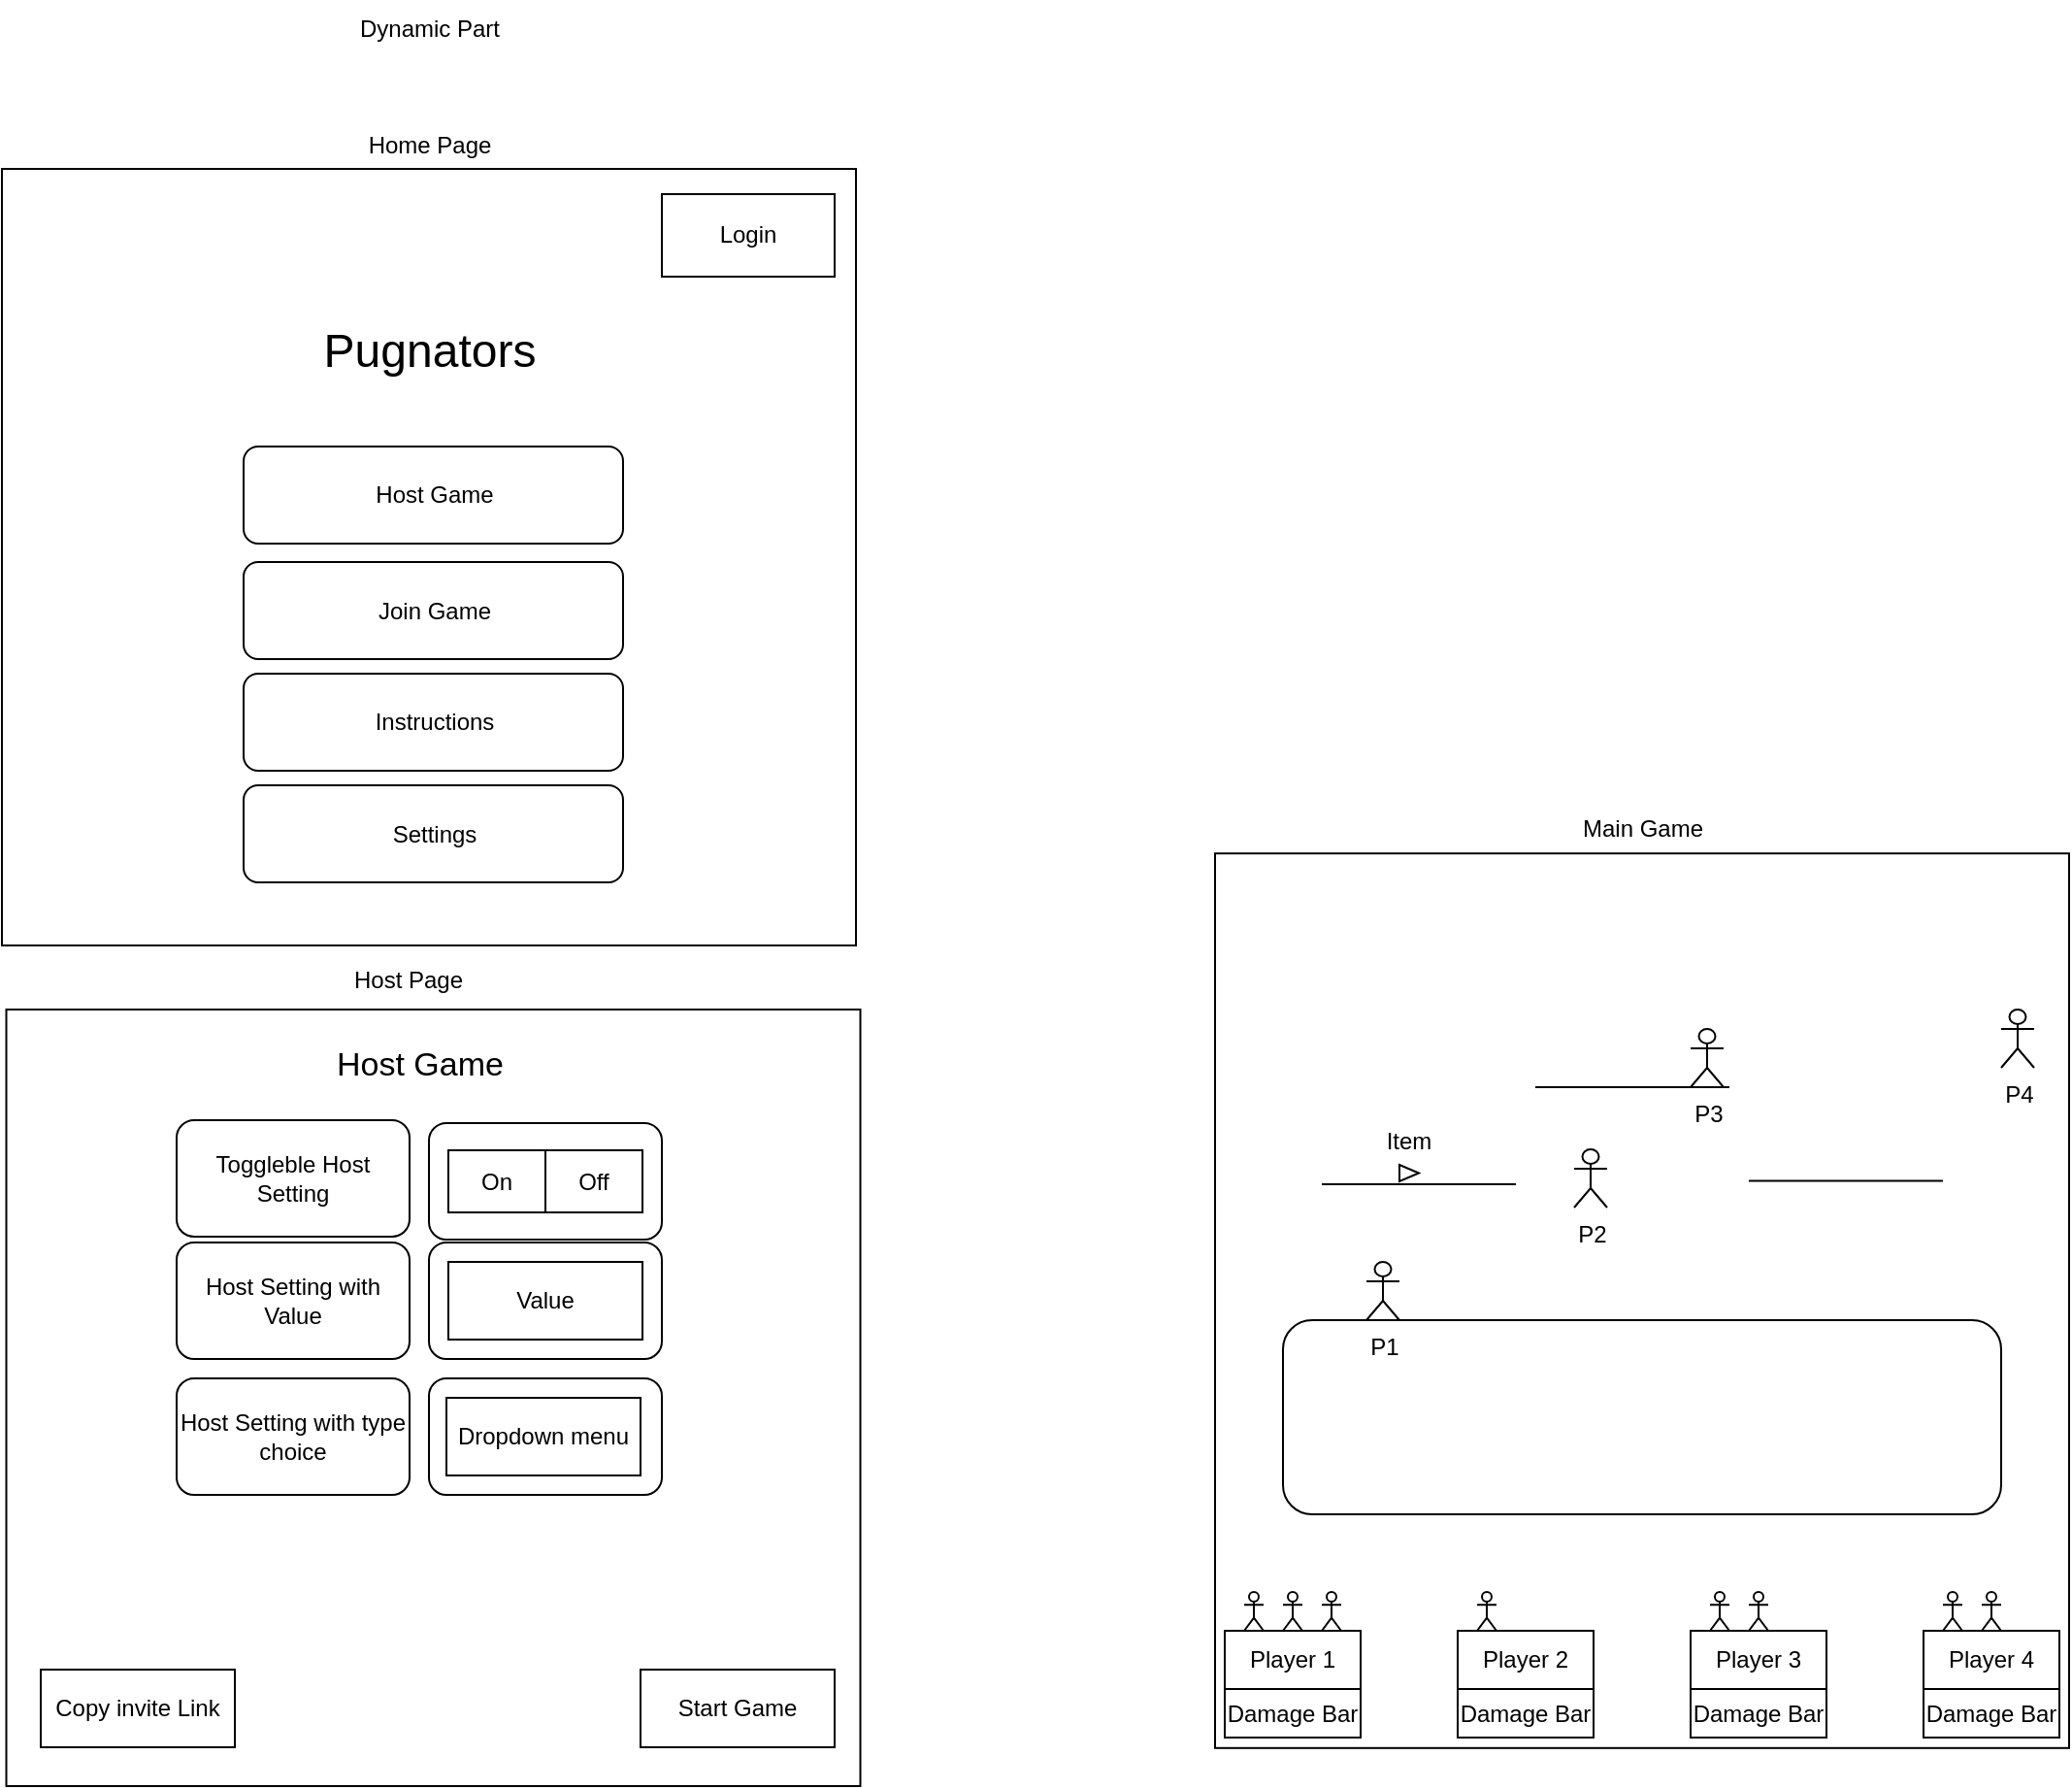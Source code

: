 <mxfile version="22.1.3" type="device">
  <diagram name="Seite-1" id="i6jGfShjnSnYsPg9KVX4">
    <mxGraphModel dx="1945" dy="2687" grid="1" gridSize="10" guides="1" tooltips="1" connect="1" arrows="1" fold="1" page="1" pageScale="1" pageWidth="827" pageHeight="1169" math="0" shadow="0">
      <root>
        <mxCell id="0" />
        <mxCell id="1" parent="0" />
        <mxCell id="f3tUCOnejnwcAm3bIY-e-19" value="" style="rounded=0;whiteSpace=wrap;html=1;" parent="1" vertex="1">
          <mxGeometry x="1352.25" y="-280" width="440" height="400" as="geometry" />
        </mxCell>
        <mxCell id="f3tUCOnejnwcAm3bIY-e-42" value="" style="rounded=1;whiteSpace=wrap;html=1;" parent="1" vertex="1">
          <mxGeometry x="1570" y="-90" width="120" height="60" as="geometry" />
        </mxCell>
        <mxCell id="f3tUCOnejnwcAm3bIY-e-41" value="" style="rounded=1;whiteSpace=wrap;html=1;" parent="1" vertex="1">
          <mxGeometry x="1570" y="-221.5" width="120" height="60" as="geometry" />
        </mxCell>
        <mxCell id="f3tUCOnejnwcAm3bIY-e-39" value="" style="rounded=1;whiteSpace=wrap;html=1;" parent="1" vertex="1">
          <mxGeometry x="1570" y="-160" width="120" height="60" as="geometry" />
        </mxCell>
        <mxCell id="f3tUCOnejnwcAm3bIY-e-23" value="" style="rounded=0;whiteSpace=wrap;html=1;" parent="1" vertex="1">
          <mxGeometry x="1350" y="-713" width="440" height="400" as="geometry" />
        </mxCell>
        <mxCell id="f3tUCOnejnwcAm3bIY-e-8" value="&lt;font style=&quot;font-size: 24px;&quot;&gt;Pugnators&lt;/font&gt;" style="text;html=1;strokeColor=none;fillColor=none;align=center;verticalAlign=middle;whiteSpace=wrap;rounded=0;fontSize=17;" parent="1" vertex="1">
          <mxGeometry x="1474.5" y="-637.5" width="191" height="37.5" as="geometry" />
        </mxCell>
        <mxCell id="f3tUCOnejnwcAm3bIY-e-9" value="Login" style="rounded=0;whiteSpace=wrap;html=1;" parent="1" vertex="1">
          <mxGeometry x="1690" y="-700" width="89" height="42.5" as="geometry" />
        </mxCell>
        <mxCell id="f3tUCOnejnwcAm3bIY-e-10" value="Dynamic Part" style="text;html=1;align=center;verticalAlign=middle;resizable=0;points=[];autosize=1;strokeColor=none;fillColor=none;" parent="1" vertex="1">
          <mxGeometry x="1520" y="-800" width="100" height="30" as="geometry" />
        </mxCell>
        <mxCell id="f3tUCOnejnwcAm3bIY-e-11" value="Home Page" style="text;html=1;align=center;verticalAlign=middle;resizable=0;points=[];autosize=1;strokeColor=none;fillColor=none;" parent="1" vertex="1">
          <mxGeometry x="1525" y="-740" width="90" height="30" as="geometry" />
        </mxCell>
        <mxCell id="f3tUCOnejnwcAm3bIY-e-13" value="Host Game" style="rounded=1;whiteSpace=wrap;html=1;" parent="1" vertex="1">
          <mxGeometry x="1474.5" y="-570" width="195.5" height="50" as="geometry" />
        </mxCell>
        <mxCell id="f3tUCOnejnwcAm3bIY-e-14" value="Join Game" style="rounded=1;whiteSpace=wrap;html=1;" parent="1" vertex="1">
          <mxGeometry x="1474.5" y="-510.5" width="195.5" height="50" as="geometry" />
        </mxCell>
        <mxCell id="f3tUCOnejnwcAm3bIY-e-16" value="Instructions" style="rounded=1;whiteSpace=wrap;html=1;" parent="1" vertex="1">
          <mxGeometry x="1474.5" y="-453" width="195.5" height="50" as="geometry" />
        </mxCell>
        <mxCell id="f3tUCOnejnwcAm3bIY-e-17" value="Settings" style="rounded=1;whiteSpace=wrap;html=1;" parent="1" vertex="1">
          <mxGeometry x="1474.5" y="-395.5" width="195.5" height="50" as="geometry" />
        </mxCell>
        <mxCell id="f3tUCOnejnwcAm3bIY-e-20" value="Host Page" style="text;html=1;align=center;verticalAlign=middle;resizable=0;points=[];autosize=1;strokeColor=none;fillColor=none;" parent="1" vertex="1">
          <mxGeometry x="1519" y="-310" width="80" height="30" as="geometry" />
        </mxCell>
        <mxCell id="f3tUCOnejnwcAm3bIY-e-21" value="Toggleble Host Setting" style="rounded=1;whiteSpace=wrap;html=1;" parent="1" vertex="1">
          <mxGeometry x="1440" y="-223" width="120" height="60" as="geometry" />
        </mxCell>
        <mxCell id="f3tUCOnejnwcAm3bIY-e-22" value="Host Game" style="text;html=1;strokeColor=none;fillColor=none;align=center;verticalAlign=middle;whiteSpace=wrap;rounded=0;fontSize=17;" parent="1" vertex="1">
          <mxGeometry x="1470" y="-270" width="191" height="37.5" as="geometry" />
        </mxCell>
        <mxCell id="f3tUCOnejnwcAm3bIY-e-24" value="On" style="rounded=0;whiteSpace=wrap;html=1;" parent="1" vertex="1">
          <mxGeometry x="1580" y="-207.5" width="50" height="32" as="geometry" />
        </mxCell>
        <mxCell id="f3tUCOnejnwcAm3bIY-e-25" value="Off" style="rounded=0;whiteSpace=wrap;html=1;" parent="1" vertex="1">
          <mxGeometry x="1630" y="-207.5" width="50" height="32" as="geometry" />
        </mxCell>
        <mxCell id="f3tUCOnejnwcAm3bIY-e-26" value="Host Setting with Value" style="rounded=1;whiteSpace=wrap;html=1;" parent="1" vertex="1">
          <mxGeometry x="1440" y="-160" width="120" height="60" as="geometry" />
        </mxCell>
        <mxCell id="f3tUCOnejnwcAm3bIY-e-27" value="Value" style="rounded=0;whiteSpace=wrap;html=1;" parent="1" vertex="1">
          <mxGeometry x="1580" y="-150" width="100" height="40" as="geometry" />
        </mxCell>
        <mxCell id="f3tUCOnejnwcAm3bIY-e-28" value="Copy invite Link" style="rounded=0;whiteSpace=wrap;html=1;" parent="1" vertex="1">
          <mxGeometry x="1370" y="60" width="100" height="40" as="geometry" />
        </mxCell>
        <mxCell id="f3tUCOnejnwcAm3bIY-e-29" value="Host Setting with type choice" style="rounded=1;whiteSpace=wrap;html=1;" parent="1" vertex="1">
          <mxGeometry x="1440" y="-90" width="120" height="60" as="geometry" />
        </mxCell>
        <mxCell id="f3tUCOnejnwcAm3bIY-e-35" value="Start Game" style="rounded=0;whiteSpace=wrap;html=1;" parent="1" vertex="1">
          <mxGeometry x="1679" y="60" width="100" height="40" as="geometry" />
        </mxCell>
        <mxCell id="f3tUCOnejnwcAm3bIY-e-43" value="Dropdown menu" style="rounded=0;whiteSpace=wrap;html=1;" parent="1" vertex="1">
          <mxGeometry x="1579" y="-80" width="100" height="40" as="geometry" />
        </mxCell>
        <mxCell id="f3tUCOnejnwcAm3bIY-e-45" value="" style="rounded=0;whiteSpace=wrap;html=1;" parent="1" vertex="1">
          <mxGeometry x="1975" y="-360.4" width="440" height="460.8" as="geometry" />
        </mxCell>
        <mxCell id="f3tUCOnejnwcAm3bIY-e-46" value="Main Game" style="text;html=1;align=center;verticalAlign=middle;resizable=0;points=[];autosize=1;strokeColor=none;fillColor=none;" parent="1" vertex="1">
          <mxGeometry x="2150" y="-388" width="90" height="30" as="geometry" />
        </mxCell>
        <mxCell id="Wv-JCxJYuWKeKjjHPvWO-1" value="Damage Bar" style="rounded=0;whiteSpace=wrap;html=1;" parent="1" vertex="1">
          <mxGeometry x="1980" y="70" width="70" height="25" as="geometry" />
        </mxCell>
        <mxCell id="Wv-JCxJYuWKeKjjHPvWO-2" value="Player 1" style="rounded=0;whiteSpace=wrap;html=1;" parent="1" vertex="1">
          <mxGeometry x="1980" y="40" width="70" height="30" as="geometry" />
        </mxCell>
        <mxCell id="Wv-JCxJYuWKeKjjHPvWO-3" value="Damage Bar" style="rounded=0;whiteSpace=wrap;html=1;" parent="1" vertex="1">
          <mxGeometry x="2340" y="70" width="70" height="25" as="geometry" />
        </mxCell>
        <mxCell id="Wv-JCxJYuWKeKjjHPvWO-4" value="Player 4" style="rounded=0;whiteSpace=wrap;html=1;" parent="1" vertex="1">
          <mxGeometry x="2340" y="40" width="70" height="30" as="geometry" />
        </mxCell>
        <mxCell id="Wv-JCxJYuWKeKjjHPvWO-5" value="Damage Bar" style="rounded=0;whiteSpace=wrap;html=1;" parent="1" vertex="1">
          <mxGeometry x="2100" y="70" width="70" height="25" as="geometry" />
        </mxCell>
        <mxCell id="Wv-JCxJYuWKeKjjHPvWO-6" value="Player 2" style="rounded=0;whiteSpace=wrap;html=1;" parent="1" vertex="1">
          <mxGeometry x="2100" y="40" width="70" height="30" as="geometry" />
        </mxCell>
        <mxCell id="Wv-JCxJYuWKeKjjHPvWO-7" value="Damage Bar" style="rounded=0;whiteSpace=wrap;html=1;" parent="1" vertex="1">
          <mxGeometry x="2220" y="70" width="70" height="25" as="geometry" />
        </mxCell>
        <mxCell id="Wv-JCxJYuWKeKjjHPvWO-8" value="Player 3" style="rounded=0;whiteSpace=wrap;html=1;" parent="1" vertex="1">
          <mxGeometry x="2220" y="40" width="70" height="30" as="geometry" />
        </mxCell>
        <mxCell id="Wv-JCxJYuWKeKjjHPvWO-13" value="" style="shape=umlActor;verticalLabelPosition=bottom;verticalAlign=top;html=1;outlineConnect=0;shadow=0;" parent="1" vertex="1">
          <mxGeometry x="1990" y="20" width="10" height="20" as="geometry" />
        </mxCell>
        <mxCell id="Wv-JCxJYuWKeKjjHPvWO-16" value="" style="shape=umlActor;verticalLabelPosition=bottom;verticalAlign=top;html=1;outlineConnect=0;shadow=0;" parent="1" vertex="1">
          <mxGeometry x="2030" y="20" width="10" height="20" as="geometry" />
        </mxCell>
        <mxCell id="Wv-JCxJYuWKeKjjHPvWO-17" value="" style="shape=umlActor;verticalLabelPosition=bottom;verticalAlign=top;html=1;outlineConnect=0;shadow=0;" parent="1" vertex="1">
          <mxGeometry x="2010" y="20" width="10" height="20" as="geometry" />
        </mxCell>
        <mxCell id="Wv-JCxJYuWKeKjjHPvWO-18" value="" style="shape=umlActor;verticalLabelPosition=bottom;verticalAlign=top;html=1;outlineConnect=0;shadow=0;" parent="1" vertex="1">
          <mxGeometry x="2110" y="20" width="10" height="20" as="geometry" />
        </mxCell>
        <mxCell id="Wv-JCxJYuWKeKjjHPvWO-19" value="" style="shape=umlActor;verticalLabelPosition=bottom;verticalAlign=top;html=1;outlineConnect=0;shadow=0;" parent="1" vertex="1">
          <mxGeometry x="2250" y="20" width="10" height="20" as="geometry" />
        </mxCell>
        <mxCell id="Wv-JCxJYuWKeKjjHPvWO-20" value="" style="shape=umlActor;verticalLabelPosition=bottom;verticalAlign=top;html=1;outlineConnect=0;shadow=0;" parent="1" vertex="1">
          <mxGeometry x="2230" y="20" width="10" height="20" as="geometry" />
        </mxCell>
        <mxCell id="Wv-JCxJYuWKeKjjHPvWO-21" value="" style="shape=umlActor;verticalLabelPosition=bottom;verticalAlign=top;html=1;outlineConnect=0;shadow=0;" parent="1" vertex="1">
          <mxGeometry x="2350" y="20" width="10" height="20" as="geometry" />
        </mxCell>
        <mxCell id="Wv-JCxJYuWKeKjjHPvWO-22" value="" style="shape=umlActor;verticalLabelPosition=bottom;verticalAlign=top;html=1;outlineConnect=0;shadow=0;" parent="1" vertex="1">
          <mxGeometry x="2370" y="20" width="10" height="20" as="geometry" />
        </mxCell>
        <mxCell id="Wv-JCxJYuWKeKjjHPvWO-23" value="" style="rounded=1;whiteSpace=wrap;html=1;" parent="1" vertex="1">
          <mxGeometry x="2010" y="-120" width="370" height="100" as="geometry" />
        </mxCell>
        <mxCell id="Wv-JCxJYuWKeKjjHPvWO-27" value="" style="endArrow=none;html=1;rounded=0;" parent="1" edge="1">
          <mxGeometry width="50" height="50" relative="1" as="geometry">
            <mxPoint x="2030" y="-190" as="sourcePoint" />
            <mxPoint x="2130" y="-190" as="targetPoint" />
          </mxGeometry>
        </mxCell>
        <mxCell id="Wv-JCxJYuWKeKjjHPvWO-28" value="" style="endArrow=none;html=1;rounded=0;" parent="1" edge="1">
          <mxGeometry width="50" height="50" relative="1" as="geometry">
            <mxPoint x="2250" y="-191.74" as="sourcePoint" />
            <mxPoint x="2350" y="-191.74" as="targetPoint" />
          </mxGeometry>
        </mxCell>
        <mxCell id="Wv-JCxJYuWKeKjjHPvWO-29" value="" style="endArrow=none;html=1;rounded=0;" parent="1" edge="1">
          <mxGeometry width="50" height="50" relative="1" as="geometry">
            <mxPoint x="2140" y="-240" as="sourcePoint" />
            <mxPoint x="2240" y="-240" as="targetPoint" />
          </mxGeometry>
        </mxCell>
        <mxCell id="Wv-JCxJYuWKeKjjHPvWO-30" value="P1" style="shape=umlActor;verticalLabelPosition=bottom;verticalAlign=top;html=1;outlineConnect=0;" parent="1" vertex="1">
          <mxGeometry x="2053" y="-150" width="17" height="30" as="geometry" />
        </mxCell>
        <mxCell id="Wv-JCxJYuWKeKjjHPvWO-31" value="P2" style="shape=umlActor;verticalLabelPosition=bottom;verticalAlign=top;html=1;outlineConnect=0;" parent="1" vertex="1">
          <mxGeometry x="2160" y="-208" width="17" height="30" as="geometry" />
        </mxCell>
        <mxCell id="Wv-JCxJYuWKeKjjHPvWO-32" value="P4" style="shape=umlActor;verticalLabelPosition=bottom;verticalAlign=top;html=1;outlineConnect=0;" parent="1" vertex="1">
          <mxGeometry x="2380" y="-280" width="17" height="30" as="geometry" />
        </mxCell>
        <mxCell id="Wv-JCxJYuWKeKjjHPvWO-33" value="P3" style="shape=umlActor;verticalLabelPosition=bottom;verticalAlign=top;html=1;outlineConnect=0;" parent="1" vertex="1">
          <mxGeometry x="2220" y="-270" width="17" height="30" as="geometry" />
        </mxCell>
        <mxCell id="Wv-JCxJYuWKeKjjHPvWO-36" value="" style="triangle;whiteSpace=wrap;html=1;" parent="1" vertex="1">
          <mxGeometry x="2070" y="-200" width="10" height="8.5" as="geometry" />
        </mxCell>
        <mxCell id="Wv-JCxJYuWKeKjjHPvWO-37" value="Item" style="text;html=1;strokeColor=none;fillColor=none;align=center;verticalAlign=middle;whiteSpace=wrap;rounded=0;" parent="1" vertex="1">
          <mxGeometry x="2060" y="-217.5" width="30" height="10" as="geometry" />
        </mxCell>
      </root>
    </mxGraphModel>
  </diagram>
</mxfile>
